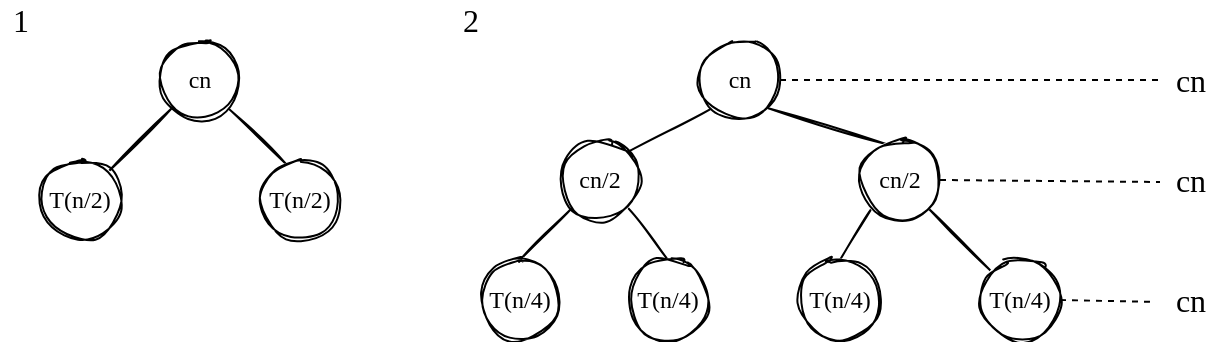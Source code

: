 <mxfile version="14.2.7" pages="6"><diagram id="-MyX1pLHUylgSV2XDf-z" name="recursion1"><mxGraphModel dx="802" dy="548" grid="1" gridSize="10" guides="1" tooltips="1" connect="1" arrows="1" fold="1" page="1" pageScale="1" pageWidth="827" pageHeight="1169" math="0" shadow="0"><root><mxCell id="0"/><mxCell id="1" parent="0"/><mxCell id="A6DMzbC5O_3ft4EZj1Ou-1" style="edgeStyle=none;orthogonalLoop=1;jettySize=auto;html=1;exitX=0;exitY=1;exitDx=0;exitDy=0;entryX=1;entryY=0;entryDx=0;entryDy=0;endArrow=none;endFill=0;sketch=1;fontFamily=Comic Sans MS;" edge="1" parent="1" source="xs0x_FgvWOjw3v4AOZ37-2" target="xs0x_FgvWOjw3v4AOZ37-3"><mxGeometry relative="1" as="geometry"/></mxCell><mxCell id="A6DMzbC5O_3ft4EZj1Ou-3" style="edgeStyle=none;orthogonalLoop=1;jettySize=auto;html=1;exitX=1;exitY=1;exitDx=0;exitDy=0;entryX=0.325;entryY=0.05;entryDx=0;entryDy=0;sketch=1;endArrow=none;endFill=0;fontFamily=Comic Sans MS;entryPerimeter=0;" edge="1" parent="1" source="xs0x_FgvWOjw3v4AOZ37-2" target="A6DMzbC5O_3ft4EZj1Ou-2"><mxGeometry relative="1" as="geometry"/></mxCell><mxCell id="xs0x_FgvWOjw3v4AOZ37-2" value="&lt;font&gt;cn&lt;/font&gt;" style="ellipse;whiteSpace=wrap;html=1;aspect=fixed;sketch=1;fontFamily=Comic Sans MS;" parent="1" vertex="1"><mxGeometry x="100" y="40" width="40" height="40" as="geometry"/></mxCell><mxCell id="xs0x_FgvWOjw3v4AOZ37-3" value="&lt;font&gt;T(n/2)&lt;/font&gt;" style="ellipse;whiteSpace=wrap;html=1;aspect=fixed;sketch=1;fontFamily=Comic Sans MS;" parent="1" vertex="1"><mxGeometry x="40" y="100" width="40" height="40" as="geometry"/></mxCell><mxCell id="A6DMzbC5O_3ft4EZj1Ou-2" value="T(n/2)" style="ellipse;whiteSpace=wrap;html=1;aspect=fixed;sketch=1;fontFamily=Comic Sans MS;" vertex="1" parent="1"><mxGeometry x="150" y="100" width="40" height="40" as="geometry"/></mxCell><mxCell id="A6DMzbC5O_3ft4EZj1Ou-9" value="1" style="text;html=1;align=center;verticalAlign=middle;resizable=0;points=[];autosize=1;fontSize=16;fontFamily=Comic Sans MS;" vertex="1" parent="1"><mxGeometry x="20" y="20" width="20" height="20" as="geometry"/></mxCell><mxCell id="A6DMzbC5O_3ft4EZj1Ou-10" value="2" style="text;html=1;align=center;verticalAlign=middle;resizable=0;points=[];autosize=1;fontSize=16;fontFamily=Comic Sans MS;" vertex="1" parent="1"><mxGeometry x="240" y="20" width="30" height="20" as="geometry"/></mxCell><mxCell id="A6DMzbC5O_3ft4EZj1Ou-11" style="edgeStyle=none;orthogonalLoop=1;jettySize=auto;html=1;exitX=0;exitY=1;exitDx=0;exitDy=0;entryX=1;entryY=0;entryDx=0;entryDy=0;endArrow=none;endFill=0;sketch=1;fontFamily=Comic Sans MS;" edge="1" parent="1" source="A6DMzbC5O_3ft4EZj1Ou-13" target="A6DMzbC5O_3ft4EZj1Ou-14"><mxGeometry relative="1" as="geometry"/></mxCell><mxCell id="A6DMzbC5O_3ft4EZj1Ou-12" style="edgeStyle=none;orthogonalLoop=1;jettySize=auto;html=1;exitX=1;exitY=1;exitDx=0;exitDy=0;entryX=0.325;entryY=0.05;entryDx=0;entryDy=0;sketch=1;endArrow=none;endFill=0;fontFamily=Comic Sans MS;entryPerimeter=0;" edge="1" parent="1" source="A6DMzbC5O_3ft4EZj1Ou-13" target="A6DMzbC5O_3ft4EZj1Ou-15"><mxGeometry relative="1" as="geometry"/></mxCell><mxCell id="A6DMzbC5O_3ft4EZj1Ou-27" style="edgeStyle=none;rounded=0;sketch=0;orthogonalLoop=1;jettySize=auto;html=1;exitX=1;exitY=0.5;exitDx=0;exitDy=0;endArrow=none;endFill=0;fontFamily=Comic Sans MS;fontSize=16;dashed=1;" edge="1" parent="1" source="A6DMzbC5O_3ft4EZj1Ou-13" target="A6DMzbC5O_3ft4EZj1Ou-24"><mxGeometry relative="1" as="geometry"/></mxCell><mxCell id="A6DMzbC5O_3ft4EZj1Ou-13" value="&lt;font&gt;cn&lt;/font&gt;" style="ellipse;whiteSpace=wrap;html=1;aspect=fixed;sketch=1;fontFamily=Comic Sans MS;" vertex="1" parent="1"><mxGeometry x="370" y="40" width="40" height="40" as="geometry"/></mxCell><mxCell id="A6DMzbC5O_3ft4EZj1Ou-20" style="edgeStyle=none;rounded=0;sketch=1;orthogonalLoop=1;jettySize=auto;html=1;exitX=0;exitY=1;exitDx=0;exitDy=0;entryX=0.5;entryY=0;entryDx=0;entryDy=0;endArrow=none;endFill=0;fontFamily=Comic Sans MS;fontSize=16;" edge="1" parent="1" source="A6DMzbC5O_3ft4EZj1Ou-14" target="A6DMzbC5O_3ft4EZj1Ou-16"><mxGeometry relative="1" as="geometry"/></mxCell><mxCell id="A6DMzbC5O_3ft4EZj1Ou-21" style="edgeStyle=none;rounded=0;sketch=1;orthogonalLoop=1;jettySize=auto;html=1;exitX=1;exitY=1;exitDx=0;exitDy=0;entryX=0.5;entryY=0;entryDx=0;entryDy=0;endArrow=none;endFill=0;fontFamily=Comic Sans MS;fontSize=16;" edge="1" parent="1" source="A6DMzbC5O_3ft4EZj1Ou-14" target="A6DMzbC5O_3ft4EZj1Ou-19"><mxGeometry relative="1" as="geometry"/></mxCell><mxCell id="A6DMzbC5O_3ft4EZj1Ou-14" value="cn/2" style="ellipse;whiteSpace=wrap;html=1;aspect=fixed;sketch=1;fontFamily=Comic Sans MS;" vertex="1" parent="1"><mxGeometry x="300" y="90" width="40" height="40" as="geometry"/></mxCell><mxCell id="A6DMzbC5O_3ft4EZj1Ou-22" style="edgeStyle=none;rounded=0;sketch=1;orthogonalLoop=1;jettySize=auto;html=1;exitX=0;exitY=1;exitDx=0;exitDy=0;entryX=0.5;entryY=0;entryDx=0;entryDy=0;endArrow=none;endFill=0;fontFamily=Comic Sans MS;fontSize=16;" edge="1" parent="1" source="A6DMzbC5O_3ft4EZj1Ou-15" target="A6DMzbC5O_3ft4EZj1Ou-17"><mxGeometry relative="1" as="geometry"/></mxCell><mxCell id="A6DMzbC5O_3ft4EZj1Ou-23" style="edgeStyle=none;rounded=0;sketch=1;orthogonalLoop=1;jettySize=auto;html=1;exitX=1;exitY=1;exitDx=0;exitDy=0;endArrow=none;endFill=0;fontFamily=Comic Sans MS;fontSize=16;" edge="1" parent="1" source="A6DMzbC5O_3ft4EZj1Ou-15" target="A6DMzbC5O_3ft4EZj1Ou-18"><mxGeometry relative="1" as="geometry"/></mxCell><mxCell id="A6DMzbC5O_3ft4EZj1Ou-15" value="cn/2" style="ellipse;whiteSpace=wrap;html=1;aspect=fixed;sketch=1;fontFamily=Comic Sans MS;" vertex="1" parent="1"><mxGeometry x="450" y="90" width="40" height="40" as="geometry"/></mxCell><mxCell id="A6DMzbC5O_3ft4EZj1Ou-16" value="T(n/4)" style="ellipse;whiteSpace=wrap;html=1;aspect=fixed;sketch=1;fontFamily=Comic Sans MS;" vertex="1" parent="1"><mxGeometry x="260" y="150" width="40" height="40" as="geometry"/></mxCell><mxCell id="A6DMzbC5O_3ft4EZj1Ou-17" value="T(n/4)" style="ellipse;whiteSpace=wrap;html=1;aspect=fixed;sketch=1;fontFamily=Comic Sans MS;" vertex="1" parent="1"><mxGeometry x="420" y="150" width="40" height="40" as="geometry"/></mxCell><mxCell id="A6DMzbC5O_3ft4EZj1Ou-18" value="T(n/4)" style="ellipse;whiteSpace=wrap;html=1;aspect=fixed;sketch=1;fontFamily=Comic Sans MS;" vertex="1" parent="1"><mxGeometry x="510" y="150" width="40" height="40" as="geometry"/></mxCell><mxCell id="A6DMzbC5O_3ft4EZj1Ou-19" value="T(n/4)" style="ellipse;whiteSpace=wrap;html=1;aspect=fixed;sketch=1;fontFamily=Comic Sans MS;" vertex="1" parent="1"><mxGeometry x="334" y="150" width="40" height="40" as="geometry"/></mxCell><mxCell id="A6DMzbC5O_3ft4EZj1Ou-24" value="cn" style="text;html=1;align=center;verticalAlign=middle;resizable=0;points=[];autosize=1;fontSize=16;fontFamily=Comic Sans MS;" vertex="1" parent="1"><mxGeometry x="600" y="50" width="30" height="20" as="geometry"/></mxCell><mxCell id="A6DMzbC5O_3ft4EZj1Ou-25" value="cn" style="text;html=1;align=center;verticalAlign=middle;resizable=0;points=[];autosize=1;fontSize=16;fontFamily=Comic Sans MS;" vertex="1" parent="1"><mxGeometry x="600" y="100" width="30" height="20" as="geometry"/></mxCell><mxCell id="A6DMzbC5O_3ft4EZj1Ou-26" value="cn" style="text;html=1;align=center;verticalAlign=middle;resizable=0;points=[];autosize=1;fontSize=16;fontFamily=Comic Sans MS;" vertex="1" parent="1"><mxGeometry x="600" y="160" width="30" height="20" as="geometry"/></mxCell><mxCell id="A6DMzbC5O_3ft4EZj1Ou-28" style="rounded=0;sketch=0;orthogonalLoop=1;jettySize=auto;html=1;exitX=1;exitY=0.5;exitDx=0;exitDy=0;endArrow=none;endFill=0;fontFamily=Comic Sans MS;fontSize=16;entryX=0;entryY=0.55;entryDx=0;entryDy=0;entryPerimeter=0;dashed=1;" edge="1" parent="1" source="A6DMzbC5O_3ft4EZj1Ou-15" target="A6DMzbC5O_3ft4EZj1Ou-25"><mxGeometry relative="1" as="geometry"><mxPoint x="420" y="70" as="sourcePoint"/><mxPoint x="610" y="70" as="targetPoint"/></mxGeometry></mxCell><mxCell id="A6DMzbC5O_3ft4EZj1Ou-29" style="rounded=0;sketch=0;orthogonalLoop=1;jettySize=auto;html=1;exitX=1;exitY=0.5;exitDx=0;exitDy=0;endArrow=none;endFill=0;fontFamily=Comic Sans MS;fontSize=16;dashed=1;" edge="1" parent="1" source="A6DMzbC5O_3ft4EZj1Ou-18"><mxGeometry relative="1" as="geometry"><mxPoint x="500" y="120" as="sourcePoint"/><mxPoint x="598" y="171" as="targetPoint"/></mxGeometry></mxCell></root></mxGraphModel></diagram><diagram name="recursion2" id="s8GLMPCQ1llK8KdUGn_R"><mxGraphModel dx="802" dy="548" grid="1" gridSize="10" guides="1" tooltips="1" connect="1" arrows="1" fold="1" page="1" pageScale="1" pageWidth="827" pageHeight="1169" math="0" shadow="0"><root><mxCell id="nTbI3QT5tMsILYr5hQ4v-0"/><mxCell id="nTbI3QT5tMsILYr5hQ4v-1" parent="nTbI3QT5tMsILYr5hQ4v-0"/><mxCell id="nTbI3QT5tMsILYr5hQ4v-2" style="edgeStyle=none;orthogonalLoop=1;jettySize=auto;html=1;exitX=0;exitY=1;exitDx=0;exitDy=0;entryX=1;entryY=0;entryDx=0;entryDy=0;endArrow=none;endFill=0;sketch=1;fontFamily=Comic Sans MS;fontSize=10;" edge="1" parent="nTbI3QT5tMsILYr5hQ4v-1" source="nTbI3QT5tMsILYr5hQ4v-4" target="nTbI3QT5tMsILYr5hQ4v-5"><mxGeometry relative="1" as="geometry"/></mxCell><mxCell id="nTbI3QT5tMsILYr5hQ4v-3" style="edgeStyle=none;orthogonalLoop=1;jettySize=auto;html=1;exitX=1;exitY=1;exitDx=0;exitDy=0;entryX=0.325;entryY=0.05;entryDx=0;entryDy=0;sketch=1;endArrow=none;endFill=0;fontFamily=Comic Sans MS;entryPerimeter=0;fontSize=10;" edge="1" parent="nTbI3QT5tMsILYr5hQ4v-1" source="nTbI3QT5tMsILYr5hQ4v-4" target="nTbI3QT5tMsILYr5hQ4v-6"><mxGeometry relative="1" as="geometry"/></mxCell><mxCell id="nTbI3QT5tMsILYr5hQ4v-4" value="c" style="ellipse;whiteSpace=wrap;html=1;aspect=fixed;sketch=1;fontFamily=Comic Sans MS;fontSize=10;" vertex="1" parent="nTbI3QT5tMsILYr5hQ4v-1"><mxGeometry x="90" y="40" width="40" height="40" as="geometry"/></mxCell><mxCell id="nTbI3QT5tMsILYr5hQ4v-5" value="&lt;font style=&quot;font-size: 10px;&quot;&gt;T(n - 1)&lt;/font&gt;" style="ellipse;whiteSpace=wrap;html=1;aspect=fixed;sketch=1;fontFamily=Comic Sans MS;fontSize=10;" vertex="1" parent="nTbI3QT5tMsILYr5hQ4v-1"><mxGeometry x="30" y="110" width="40" height="40" as="geometry"/></mxCell><mxCell id="nTbI3QT5tMsILYr5hQ4v-6" value="&lt;font style=&quot;font-size: 10px;&quot;&gt;T(n - 1)&lt;/font&gt;" style="ellipse;whiteSpace=wrap;html=1;aspect=fixed;sketch=1;fontFamily=Comic Sans MS;fontSize=10;" vertex="1" parent="nTbI3QT5tMsILYr5hQ4v-1"><mxGeometry x="150" y="110" width="40" height="40" as="geometry"/></mxCell><mxCell id="nTbI3QT5tMsILYr5hQ4v-7" value="1" style="text;html=1;align=center;verticalAlign=middle;resizable=0;points=[];autosize=1;fontSize=16;fontFamily=Comic Sans MS;" vertex="1" parent="nTbI3QT5tMsILYr5hQ4v-1"><mxGeometry x="20" y="20" width="20" height="20" as="geometry"/></mxCell><mxCell id="nTbI3QT5tMsILYr5hQ4v-8" value="2" style="text;html=1;align=center;verticalAlign=middle;resizable=0;points=[];autosize=1;fontSize=16;fontFamily=Comic Sans MS;" vertex="1" parent="nTbI3QT5tMsILYr5hQ4v-1"><mxGeometry x="230" y="20" width="30" height="20" as="geometry"/></mxCell><mxCell id="nTbI3QT5tMsILYr5hQ4v-9" style="edgeStyle=none;orthogonalLoop=1;jettySize=auto;html=1;exitX=0;exitY=1;exitDx=0;exitDy=0;entryX=1;entryY=0;entryDx=0;entryDy=0;endArrow=none;endFill=0;sketch=1;fontFamily=Comic Sans MS;fontSize=10;" edge="1" parent="nTbI3QT5tMsILYr5hQ4v-1" source="nTbI3QT5tMsILYr5hQ4v-12" target="nTbI3QT5tMsILYr5hQ4v-15"><mxGeometry relative="1" as="geometry"/></mxCell><mxCell id="nTbI3QT5tMsILYr5hQ4v-10" style="edgeStyle=none;orthogonalLoop=1;jettySize=auto;html=1;exitX=1;exitY=1;exitDx=0;exitDy=0;entryX=0.325;entryY=0.05;entryDx=0;entryDy=0;sketch=1;endArrow=none;endFill=0;fontFamily=Comic Sans MS;entryPerimeter=0;fontSize=10;" edge="1" parent="nTbI3QT5tMsILYr5hQ4v-1" source="nTbI3QT5tMsILYr5hQ4v-12" target="nTbI3QT5tMsILYr5hQ4v-18"><mxGeometry relative="1" as="geometry"/></mxCell><mxCell id="nTbI3QT5tMsILYr5hQ4v-11" style="edgeStyle=none;rounded=0;sketch=0;orthogonalLoop=1;jettySize=auto;html=1;exitX=1;exitY=0.5;exitDx=0;exitDy=0;endArrow=none;endFill=0;fontFamily=Comic Sans MS;fontSize=10;dashed=1;" edge="1" parent="nTbI3QT5tMsILYr5hQ4v-1" source="nTbI3QT5tMsILYr5hQ4v-12" target="nTbI3QT5tMsILYr5hQ4v-23"><mxGeometry relative="1" as="geometry"/></mxCell><mxCell id="nTbI3QT5tMsILYr5hQ4v-12" value="c" style="ellipse;whiteSpace=wrap;html=1;aspect=fixed;sketch=1;fontFamily=Comic Sans MS;fontSize=10;" vertex="1" parent="nTbI3QT5tMsILYr5hQ4v-1"><mxGeometry x="360" y="40" width="40" height="40" as="geometry"/></mxCell><mxCell id="nTbI3QT5tMsILYr5hQ4v-13" style="edgeStyle=none;rounded=0;sketch=1;orthogonalLoop=1;jettySize=auto;html=1;exitX=0;exitY=1;exitDx=0;exitDy=0;entryX=0.5;entryY=0;entryDx=0;entryDy=0;endArrow=none;endFill=0;fontFamily=Comic Sans MS;fontSize=10;" edge="1" parent="nTbI3QT5tMsILYr5hQ4v-1" source="nTbI3QT5tMsILYr5hQ4v-15" target="nTbI3QT5tMsILYr5hQ4v-19"><mxGeometry relative="1" as="geometry"/></mxCell><mxCell id="nTbI3QT5tMsILYr5hQ4v-14" style="edgeStyle=none;rounded=0;sketch=1;orthogonalLoop=1;jettySize=auto;html=1;exitX=1;exitY=1;exitDx=0;exitDy=0;entryX=0.5;entryY=0;entryDx=0;entryDy=0;endArrow=none;endFill=0;fontFamily=Comic Sans MS;fontSize=10;" edge="1" parent="nTbI3QT5tMsILYr5hQ4v-1" source="nTbI3QT5tMsILYr5hQ4v-15" target="nTbI3QT5tMsILYr5hQ4v-22"><mxGeometry relative="1" as="geometry"/></mxCell><mxCell id="nTbI3QT5tMsILYr5hQ4v-15" value="c" style="ellipse;whiteSpace=wrap;html=1;aspect=fixed;sketch=1;fontFamily=Comic Sans MS;fontSize=10;" vertex="1" parent="nTbI3QT5tMsILYr5hQ4v-1"><mxGeometry x="290" y="90" width="40" height="40" as="geometry"/></mxCell><mxCell id="nTbI3QT5tMsILYr5hQ4v-16" style="edgeStyle=none;rounded=0;sketch=1;orthogonalLoop=1;jettySize=auto;html=1;exitX=0;exitY=1;exitDx=0;exitDy=0;entryX=0.5;entryY=0;entryDx=0;entryDy=0;endArrow=none;endFill=0;fontFamily=Comic Sans MS;fontSize=10;" edge="1" parent="nTbI3QT5tMsILYr5hQ4v-1" source="nTbI3QT5tMsILYr5hQ4v-18" target="nTbI3QT5tMsILYr5hQ4v-20"><mxGeometry relative="1" as="geometry"/></mxCell><mxCell id="nTbI3QT5tMsILYr5hQ4v-17" style="edgeStyle=none;rounded=0;sketch=1;orthogonalLoop=1;jettySize=auto;html=1;exitX=1;exitY=1;exitDx=0;exitDy=0;endArrow=none;endFill=0;fontFamily=Comic Sans MS;fontSize=10;" edge="1" parent="nTbI3QT5tMsILYr5hQ4v-1" source="nTbI3QT5tMsILYr5hQ4v-18" target="nTbI3QT5tMsILYr5hQ4v-21"><mxGeometry relative="1" as="geometry"/></mxCell><mxCell id="nTbI3QT5tMsILYr5hQ4v-18" value="c" style="ellipse;whiteSpace=wrap;html=1;aspect=fixed;sketch=1;fontFamily=Comic Sans MS;fontSize=10;" vertex="1" parent="nTbI3QT5tMsILYr5hQ4v-1"><mxGeometry x="440" y="90" width="40" height="40" as="geometry"/></mxCell><mxCell id="nTbI3QT5tMsILYr5hQ4v-19" value="&lt;font style=&quot;font-size: 10px;&quot;&gt;T(n - 2)&lt;/font&gt;" style="ellipse;whiteSpace=wrap;html=1;aspect=fixed;sketch=1;fontFamily=Comic Sans MS;fontSize=10;" vertex="1" parent="nTbI3QT5tMsILYr5hQ4v-1"><mxGeometry x="240" y="150" width="40" height="40" as="geometry"/></mxCell><mxCell id="nTbI3QT5tMsILYr5hQ4v-20" value="&lt;font style=&quot;font-size: 10px;&quot;&gt;T(n - 2)&lt;/font&gt;" style="ellipse;whiteSpace=wrap;html=1;aspect=fixed;sketch=1;fontFamily=Comic Sans MS;fontSize=10;" vertex="1" parent="nTbI3QT5tMsILYr5hQ4v-1"><mxGeometry x="400" y="150" width="40" height="40" as="geometry"/></mxCell><mxCell id="nTbI3QT5tMsILYr5hQ4v-21" value="&lt;font style=&quot;font-size: 10px;&quot;&gt;T(n - 2)&lt;/font&gt;" style="ellipse;whiteSpace=wrap;html=1;aspect=fixed;sketch=1;fontFamily=Comic Sans MS;fontSize=10;" vertex="1" parent="nTbI3QT5tMsILYr5hQ4v-1"><mxGeometry x="500" y="150" width="40" height="40" as="geometry"/></mxCell><mxCell id="nTbI3QT5tMsILYr5hQ4v-22" value="&lt;font style=&quot;font-size: 10px;&quot;&gt;T(n - 2)&lt;/font&gt;" style="ellipse;whiteSpace=wrap;html=1;aspect=fixed;sketch=1;fontFamily=Comic Sans MS;fontSize=10;" vertex="1" parent="nTbI3QT5tMsILYr5hQ4v-1"><mxGeometry x="324" y="150" width="40" height="40" as="geometry"/></mxCell><mxCell id="nTbI3QT5tMsILYr5hQ4v-23" value="c" style="text;html=1;align=center;verticalAlign=middle;resizable=0;points=[];autosize=1;fontSize=12;fontFamily=Comic Sans MS;" vertex="1" parent="nTbI3QT5tMsILYr5hQ4v-1"><mxGeometry x="595" y="50" width="20" height="20" as="geometry"/></mxCell><mxCell id="nTbI3QT5tMsILYr5hQ4v-24" value="2c" style="text;html=1;align=center;verticalAlign=middle;resizable=0;points=[];autosize=1;fontSize=12;fontFamily=Comic Sans MS;" vertex="1" parent="nTbI3QT5tMsILYr5hQ4v-1"><mxGeometry x="590" y="100" width="30" height="20" as="geometry"/></mxCell><mxCell id="nTbI3QT5tMsILYr5hQ4v-25" value="4c" style="text;html=1;align=center;verticalAlign=middle;resizable=0;points=[];autosize=1;fontSize=12;fontFamily=Comic Sans MS;" vertex="1" parent="nTbI3QT5tMsILYr5hQ4v-1"><mxGeometry x="590" y="160" width="30" height="20" as="geometry"/></mxCell><mxCell id="nTbI3QT5tMsILYr5hQ4v-26" style="rounded=0;sketch=0;orthogonalLoop=1;jettySize=auto;html=1;exitX=1;exitY=0.5;exitDx=0;exitDy=0;endArrow=none;endFill=0;fontFamily=Comic Sans MS;fontSize=10;entryX=0;entryY=0.55;entryDx=0;entryDy=0;entryPerimeter=0;dashed=1;" edge="1" parent="nTbI3QT5tMsILYr5hQ4v-1" source="nTbI3QT5tMsILYr5hQ4v-18" target="nTbI3QT5tMsILYr5hQ4v-24"><mxGeometry relative="1" as="geometry"><mxPoint x="410" y="70" as="sourcePoint"/><mxPoint x="600" y="70" as="targetPoint"/></mxGeometry></mxCell><mxCell id="nTbI3QT5tMsILYr5hQ4v-27" style="rounded=0;sketch=0;orthogonalLoop=1;jettySize=auto;html=1;exitX=1;exitY=0.5;exitDx=0;exitDy=0;endArrow=none;endFill=0;fontFamily=Comic Sans MS;fontSize=10;dashed=1;entryX=0;entryY=0.6;entryDx=0;entryDy=0;entryPerimeter=0;" edge="1" parent="nTbI3QT5tMsILYr5hQ4v-1" source="nTbI3QT5tMsILYr5hQ4v-21" target="nTbI3QT5tMsILYr5hQ4v-25"><mxGeometry relative="1" as="geometry"><mxPoint x="490" y="120" as="sourcePoint"/><mxPoint x="588" y="171" as="targetPoint"/></mxGeometry></mxCell></root></mxGraphModel></diagram><diagram id="GTFRkvBRKC65NzqzYFC2" name="recursion3"><mxGraphModel dx="802" dy="548" grid="1" gridSize="10" guides="1" tooltips="1" connect="1" arrows="1" fold="1" page="1" pageScale="1" pageWidth="827" pageHeight="1169" math="0" shadow="0"><root><mxCell id="5Qpsn_Jygo40sm_BMHjy-0"/><mxCell id="5Qpsn_Jygo40sm_BMHjy-1" parent="5Qpsn_Jygo40sm_BMHjy-0"/><mxCell id="4vSOP7LUb7iq4whqoX4L-0" style="edgeStyle=none;orthogonalLoop=1;jettySize=auto;html=1;exitX=0.5;exitY=1;exitDx=0;exitDy=0;entryX=0.5;entryY=0;entryDx=0;entryDy=0;endArrow=none;endFill=0;sketch=1;fontFamily=Comic Sans MS;rounded=1;fontSize=10;" edge="1" parent="5Qpsn_Jygo40sm_BMHjy-1" source="4vSOP7LUb7iq4whqoX4L-2" target="4vSOP7LUb7iq4whqoX4L-3"><mxGeometry relative="1" as="geometry"/></mxCell><mxCell id="4vSOP7LUb7iq4whqoX4L-2" value="c" style="ellipse;whiteSpace=wrap;html=1;aspect=fixed;sketch=1;fontFamily=Comic Sans MS;" vertex="1" parent="5Qpsn_Jygo40sm_BMHjy-1"><mxGeometry x="90" y="40" width="40" height="40" as="geometry"/></mxCell><mxCell id="4vSOP7LUb7iq4whqoX4L-3" value="&lt;font&gt;T(n/2)&lt;/font&gt;" style="ellipse;whiteSpace=wrap;html=1;aspect=fixed;sketch=1;fontFamily=Comic Sans MS;" vertex="1" parent="5Qpsn_Jygo40sm_BMHjy-1"><mxGeometry x="90" y="130" width="40" height="40" as="geometry"/></mxCell><mxCell id="4vSOP7LUb7iq4whqoX4L-5" value="1" style="text;html=1;align=center;verticalAlign=middle;resizable=0;points=[];autosize=1;fontSize=16;fontFamily=Comic Sans MS;" vertex="1" parent="5Qpsn_Jygo40sm_BMHjy-1"><mxGeometry x="40" y="20" width="20" height="20" as="geometry"/></mxCell><mxCell id="n27lKDLA44kJIvzl5DIx-0" style="edgeStyle=none;orthogonalLoop=1;jettySize=auto;html=1;exitX=0.5;exitY=1;exitDx=0;exitDy=0;entryX=0.5;entryY=0;entryDx=0;entryDy=0;endArrow=none;endFill=0;sketch=1;fontFamily=Comic Sans MS;rounded=1;fontSize=10;" edge="1" parent="5Qpsn_Jygo40sm_BMHjy-1" source="n27lKDLA44kJIvzl5DIx-1" target="n27lKDLA44kJIvzl5DIx-2"><mxGeometry relative="1" as="geometry"/></mxCell><mxCell id="flDlxs1fKyLAdb-APT_C-4" style="edgeStyle=none;rounded=0;sketch=0;orthogonalLoop=1;jettySize=auto;html=1;exitX=1;exitY=0.5;exitDx=0;exitDy=0;entryX=0;entryY=0.55;entryDx=0;entryDy=0;entryPerimeter=0;dashed=1;endArrow=none;endFill=0;strokeColor=#000000;fontFamily=Comic Sans MS;fontSize=16;" edge="1" parent="5Qpsn_Jygo40sm_BMHjy-1" source="n27lKDLA44kJIvzl5DIx-1" target="flDlxs1fKyLAdb-APT_C-0"><mxGeometry relative="1" as="geometry"/></mxCell><mxCell id="n27lKDLA44kJIvzl5DIx-1" value="c" style="ellipse;whiteSpace=wrap;html=1;aspect=fixed;sketch=1;fontFamily=Comic Sans MS;" vertex="1" parent="5Qpsn_Jygo40sm_BMHjy-1"><mxGeometry x="230" y="40" width="40" height="40" as="geometry"/></mxCell><mxCell id="flDlxs1fKyLAdb-APT_C-3" style="edgeStyle=none;rounded=0;sketch=0;orthogonalLoop=1;jettySize=auto;html=1;exitX=1;exitY=0.5;exitDx=0;exitDy=0;dashed=1;endArrow=none;endFill=0;strokeColor=#000000;fontFamily=Comic Sans MS;fontSize=16;" edge="1" parent="5Qpsn_Jygo40sm_BMHjy-1" source="n27lKDLA44kJIvzl5DIx-2" target="flDlxs1fKyLAdb-APT_C-1"><mxGeometry relative="1" as="geometry"/></mxCell><mxCell id="n27lKDLA44kJIvzl5DIx-2" value="c" style="ellipse;whiteSpace=wrap;html=1;aspect=fixed;sketch=1;fontFamily=Comic Sans MS;" vertex="1" parent="5Qpsn_Jygo40sm_BMHjy-1"><mxGeometry x="230" y="130" width="40" height="40" as="geometry"/></mxCell><mxCell id="n27lKDLA44kJIvzl5DIx-3" value="2" style="text;html=1;align=center;verticalAlign=middle;resizable=0;points=[];autosize=1;fontSize=16;fontFamily=Comic Sans MS;" vertex="1" parent="5Qpsn_Jygo40sm_BMHjy-1"><mxGeometry x="190" y="20" width="30" height="20" as="geometry"/></mxCell><mxCell id="flDlxs1fKyLAdb-APT_C-5" style="edgeStyle=none;rounded=0;sketch=0;orthogonalLoop=1;jettySize=auto;html=1;exitX=1;exitY=0.5;exitDx=0;exitDy=0;entryX=0;entryY=0.5;entryDx=0;entryDy=0;entryPerimeter=0;dashed=1;endArrow=none;endFill=0;strokeColor=#000000;fontFamily=Comic Sans MS;fontSize=16;" edge="1" parent="5Qpsn_Jygo40sm_BMHjy-1" source="n27lKDLA44kJIvzl5DIx-7" target="flDlxs1fKyLAdb-APT_C-2"><mxGeometry relative="1" as="geometry"/></mxCell><mxCell id="n27lKDLA44kJIvzl5DIx-7" value="&lt;font&gt;T(n/4)&lt;/font&gt;" style="ellipse;whiteSpace=wrap;html=1;aspect=fixed;sketch=1;fontFamily=Comic Sans MS;" vertex="1" parent="5Qpsn_Jygo40sm_BMHjy-1"><mxGeometry x="230" y="220" width="40" height="40" as="geometry"/></mxCell><mxCell id="n27lKDLA44kJIvzl5DIx-9" style="edgeStyle=none;orthogonalLoop=1;jettySize=auto;html=1;exitX=0.5;exitY=1;exitDx=0;exitDy=0;entryX=0.5;entryY=0;entryDx=0;entryDy=0;endArrow=none;endFill=0;sketch=1;fontFamily=Comic Sans MS;rounded=1;fontSize=10;" edge="1" parent="5Qpsn_Jygo40sm_BMHjy-1"><mxGeometry relative="1" as="geometry"><mxPoint x="249.5" y="170" as="sourcePoint"/><mxPoint x="249.5" y="220" as="targetPoint"/></mxGeometry></mxCell><mxCell id="flDlxs1fKyLAdb-APT_C-0" value="c" style="text;html=1;align=center;verticalAlign=middle;resizable=0;points=[];autosize=1;fontSize=16;fontFamily=Comic Sans MS;" vertex="1" parent="5Qpsn_Jygo40sm_BMHjy-1"><mxGeometry x="360" y="50" width="20" height="20" as="geometry"/></mxCell><mxCell id="flDlxs1fKyLAdb-APT_C-1" value="c" style="text;html=1;align=center;verticalAlign=middle;resizable=0;points=[];autosize=1;fontSize=16;fontFamily=Comic Sans MS;" vertex="1" parent="5Qpsn_Jygo40sm_BMHjy-1"><mxGeometry x="360" y="140" width="20" height="20" as="geometry"/></mxCell><mxCell id="flDlxs1fKyLAdb-APT_C-2" value="c" style="text;html=1;align=center;verticalAlign=middle;resizable=0;points=[];autosize=1;fontSize=16;fontFamily=Comic Sans MS;" vertex="1" parent="5Qpsn_Jygo40sm_BMHjy-1"><mxGeometry x="360" y="230" width="20" height="20" as="geometry"/></mxCell></root></mxGraphModel></diagram><diagram id="n8lveh8oF1UeAcwsKy80" name="recursion4"><mxGraphModel dx="802" dy="548" grid="1" gridSize="10" guides="1" tooltips="1" connect="1" arrows="1" fold="1" page="1" pageScale="1" pageWidth="827" pageHeight="1169" math="0" shadow="0"><root><mxCell id="rIejAVUT5-6ntkey0lmu-0"/><mxCell id="rIejAVUT5-6ntkey0lmu-1" parent="rIejAVUT5-6ntkey0lmu-0"/><mxCell id="TvpGqCsh_GIaw8wiJeRf-0" style="edgeStyle=none;orthogonalLoop=1;jettySize=auto;html=1;exitX=0;exitY=1;exitDx=0;exitDy=0;entryX=1;entryY=0;entryDx=0;entryDy=0;endArrow=none;endFill=0;sketch=1;fontFamily=Comic Sans MS;" edge="1" parent="rIejAVUT5-6ntkey0lmu-1" source="TvpGqCsh_GIaw8wiJeRf-2" target="TvpGqCsh_GIaw8wiJeRf-3"><mxGeometry relative="1" as="geometry"/></mxCell><mxCell id="TvpGqCsh_GIaw8wiJeRf-1" style="edgeStyle=none;orthogonalLoop=1;jettySize=auto;html=1;exitX=1;exitY=1;exitDx=0;exitDy=0;entryX=0.325;entryY=0.05;entryDx=0;entryDy=0;sketch=1;endArrow=none;endFill=0;fontFamily=Comic Sans MS;entryPerimeter=0;" edge="1" parent="rIejAVUT5-6ntkey0lmu-1" source="TvpGqCsh_GIaw8wiJeRf-2" target="TvpGqCsh_GIaw8wiJeRf-4"><mxGeometry relative="1" as="geometry"/></mxCell><mxCell id="TvpGqCsh_GIaw8wiJeRf-2" value="&lt;font&gt;c&lt;/font&gt;" style="ellipse;whiteSpace=wrap;html=1;aspect=fixed;sketch=1;fontFamily=Comic Sans MS;" vertex="1" parent="rIejAVUT5-6ntkey0lmu-1"><mxGeometry x="100" y="40" width="40" height="40" as="geometry"/></mxCell><mxCell id="TvpGqCsh_GIaw8wiJeRf-3" value="&lt;font&gt;T(n/2)&lt;/font&gt;" style="ellipse;whiteSpace=wrap;html=1;aspect=fixed;sketch=1;fontFamily=Comic Sans MS;" vertex="1" parent="rIejAVUT5-6ntkey0lmu-1"><mxGeometry x="40" y="100" width="40" height="40" as="geometry"/></mxCell><mxCell id="TvpGqCsh_GIaw8wiJeRf-4" value="T(n/2)" style="ellipse;whiteSpace=wrap;html=1;aspect=fixed;sketch=1;fontFamily=Comic Sans MS;" vertex="1" parent="rIejAVUT5-6ntkey0lmu-1"><mxGeometry x="150" y="100" width="40" height="40" as="geometry"/></mxCell><mxCell id="TvpGqCsh_GIaw8wiJeRf-5" value="1" style="text;html=1;align=center;verticalAlign=middle;resizable=0;points=[];autosize=1;fontSize=16;fontFamily=Comic Sans MS;" vertex="1" parent="rIejAVUT5-6ntkey0lmu-1"><mxGeometry x="20" y="20" width="20" height="20" as="geometry"/></mxCell><mxCell id="TvpGqCsh_GIaw8wiJeRf-6" value="2" style="text;html=1;align=center;verticalAlign=middle;resizable=0;points=[];autosize=1;fontSize=16;fontFamily=Comic Sans MS;" vertex="1" parent="rIejAVUT5-6ntkey0lmu-1"><mxGeometry x="240" y="20" width="30" height="20" as="geometry"/></mxCell><mxCell id="TvpGqCsh_GIaw8wiJeRf-7" style="edgeStyle=none;orthogonalLoop=1;jettySize=auto;html=1;exitX=0;exitY=1;exitDx=0;exitDy=0;entryX=1;entryY=0;entryDx=0;entryDy=0;endArrow=none;endFill=0;sketch=1;fontFamily=Comic Sans MS;" edge="1" parent="rIejAVUT5-6ntkey0lmu-1" source="TvpGqCsh_GIaw8wiJeRf-10" target="TvpGqCsh_GIaw8wiJeRf-13"><mxGeometry relative="1" as="geometry"/></mxCell><mxCell id="TvpGqCsh_GIaw8wiJeRf-8" style="edgeStyle=none;orthogonalLoop=1;jettySize=auto;html=1;exitX=1;exitY=1;exitDx=0;exitDy=0;entryX=0.325;entryY=0.05;entryDx=0;entryDy=0;sketch=1;endArrow=none;endFill=0;fontFamily=Comic Sans MS;entryPerimeter=0;" edge="1" parent="rIejAVUT5-6ntkey0lmu-1" source="TvpGqCsh_GIaw8wiJeRf-10" target="TvpGqCsh_GIaw8wiJeRf-16"><mxGeometry relative="1" as="geometry"/></mxCell><mxCell id="TvpGqCsh_GIaw8wiJeRf-9" style="edgeStyle=none;rounded=0;sketch=0;orthogonalLoop=1;jettySize=auto;html=1;exitX=1;exitY=0.5;exitDx=0;exitDy=0;endArrow=none;endFill=0;fontFamily=Comic Sans MS;fontSize=16;dashed=1;" edge="1" parent="rIejAVUT5-6ntkey0lmu-1" source="TvpGqCsh_GIaw8wiJeRf-10" target="TvpGqCsh_GIaw8wiJeRf-21"><mxGeometry relative="1" as="geometry"/></mxCell><mxCell id="TvpGqCsh_GIaw8wiJeRf-10" value="&lt;font&gt;c&lt;/font&gt;" style="ellipse;whiteSpace=wrap;html=1;aspect=fixed;sketch=1;fontFamily=Comic Sans MS;" vertex="1" parent="rIejAVUT5-6ntkey0lmu-1"><mxGeometry x="370" y="40" width="40" height="40" as="geometry"/></mxCell><mxCell id="TvpGqCsh_GIaw8wiJeRf-11" style="edgeStyle=none;rounded=0;sketch=1;orthogonalLoop=1;jettySize=auto;html=1;exitX=0;exitY=1;exitDx=0;exitDy=0;entryX=0.5;entryY=0;entryDx=0;entryDy=0;endArrow=none;endFill=0;fontFamily=Comic Sans MS;fontSize=16;" edge="1" parent="rIejAVUT5-6ntkey0lmu-1" source="TvpGqCsh_GIaw8wiJeRf-13" target="TvpGqCsh_GIaw8wiJeRf-17"><mxGeometry relative="1" as="geometry"/></mxCell><mxCell id="TvpGqCsh_GIaw8wiJeRf-12" style="edgeStyle=none;rounded=0;sketch=1;orthogonalLoop=1;jettySize=auto;html=1;exitX=1;exitY=1;exitDx=0;exitDy=0;entryX=0.5;entryY=0;entryDx=0;entryDy=0;endArrow=none;endFill=0;fontFamily=Comic Sans MS;fontSize=16;" edge="1" parent="rIejAVUT5-6ntkey0lmu-1" source="TvpGqCsh_GIaw8wiJeRf-13" target="TvpGqCsh_GIaw8wiJeRf-20"><mxGeometry relative="1" as="geometry"/></mxCell><mxCell id="TvpGqCsh_GIaw8wiJeRf-13" value="c" style="ellipse;whiteSpace=wrap;html=1;aspect=fixed;sketch=1;fontFamily=Comic Sans MS;" vertex="1" parent="rIejAVUT5-6ntkey0lmu-1"><mxGeometry x="300" y="90" width="40" height="40" as="geometry"/></mxCell><mxCell id="TvpGqCsh_GIaw8wiJeRf-14" style="edgeStyle=none;rounded=0;sketch=1;orthogonalLoop=1;jettySize=auto;html=1;exitX=0;exitY=1;exitDx=0;exitDy=0;entryX=0.5;entryY=0;entryDx=0;entryDy=0;endArrow=none;endFill=0;fontFamily=Comic Sans MS;fontSize=16;" edge="1" parent="rIejAVUT5-6ntkey0lmu-1" source="TvpGqCsh_GIaw8wiJeRf-16" target="TvpGqCsh_GIaw8wiJeRf-18"><mxGeometry relative="1" as="geometry"/></mxCell><mxCell id="TvpGqCsh_GIaw8wiJeRf-15" style="edgeStyle=none;rounded=0;sketch=1;orthogonalLoop=1;jettySize=auto;html=1;exitX=1;exitY=1;exitDx=0;exitDy=0;endArrow=none;endFill=0;fontFamily=Comic Sans MS;fontSize=16;" edge="1" parent="rIejAVUT5-6ntkey0lmu-1" source="TvpGqCsh_GIaw8wiJeRf-16" target="TvpGqCsh_GIaw8wiJeRf-19"><mxGeometry relative="1" as="geometry"/></mxCell><mxCell id="TvpGqCsh_GIaw8wiJeRf-16" value="c" style="ellipse;whiteSpace=wrap;html=1;aspect=fixed;sketch=1;fontFamily=Comic Sans MS;" vertex="1" parent="rIejAVUT5-6ntkey0lmu-1"><mxGeometry x="450" y="90" width="40" height="40" as="geometry"/></mxCell><mxCell id="TvpGqCsh_GIaw8wiJeRf-17" value="T(n/4)" style="ellipse;whiteSpace=wrap;html=1;aspect=fixed;sketch=1;fontFamily=Comic Sans MS;" vertex="1" parent="rIejAVUT5-6ntkey0lmu-1"><mxGeometry x="260" y="150" width="40" height="40" as="geometry"/></mxCell><mxCell id="TvpGqCsh_GIaw8wiJeRf-18" value="T(n/4)" style="ellipse;whiteSpace=wrap;html=1;aspect=fixed;sketch=1;fontFamily=Comic Sans MS;" vertex="1" parent="rIejAVUT5-6ntkey0lmu-1"><mxGeometry x="420" y="150" width="40" height="40" as="geometry"/></mxCell><mxCell id="TvpGqCsh_GIaw8wiJeRf-19" value="T(n/4)" style="ellipse;whiteSpace=wrap;html=1;aspect=fixed;sketch=1;fontFamily=Comic Sans MS;" vertex="1" parent="rIejAVUT5-6ntkey0lmu-1"><mxGeometry x="510" y="150" width="40" height="40" as="geometry"/></mxCell><mxCell id="TvpGqCsh_GIaw8wiJeRf-20" value="T(n/4)" style="ellipse;whiteSpace=wrap;html=1;aspect=fixed;sketch=1;fontFamily=Comic Sans MS;" vertex="1" parent="rIejAVUT5-6ntkey0lmu-1"><mxGeometry x="334" y="150" width="40" height="40" as="geometry"/></mxCell><mxCell id="TvpGqCsh_GIaw8wiJeRf-21" value="c" style="text;html=1;align=center;verticalAlign=middle;resizable=0;points=[];autosize=1;fontSize=16;fontFamily=Comic Sans MS;" vertex="1" parent="rIejAVUT5-6ntkey0lmu-1"><mxGeometry x="605" y="50" width="20" height="20" as="geometry"/></mxCell><mxCell id="TvpGqCsh_GIaw8wiJeRf-22" value="2c" style="text;html=1;align=center;verticalAlign=middle;resizable=0;points=[];autosize=1;fontSize=16;fontFamily=Comic Sans MS;" vertex="1" parent="rIejAVUT5-6ntkey0lmu-1"><mxGeometry x="600" y="100" width="30" height="20" as="geometry"/></mxCell><mxCell id="TvpGqCsh_GIaw8wiJeRf-23" value="4c" style="text;html=1;align=center;verticalAlign=middle;resizable=0;points=[];autosize=1;fontSize=16;fontFamily=Comic Sans MS;" vertex="1" parent="rIejAVUT5-6ntkey0lmu-1"><mxGeometry x="600" y="160" width="30" height="20" as="geometry"/></mxCell><mxCell id="TvpGqCsh_GIaw8wiJeRf-24" style="rounded=0;sketch=0;orthogonalLoop=1;jettySize=auto;html=1;exitX=1;exitY=0.5;exitDx=0;exitDy=0;endArrow=none;endFill=0;fontFamily=Comic Sans MS;fontSize=16;entryX=0;entryY=0.55;entryDx=0;entryDy=0;entryPerimeter=0;dashed=1;" edge="1" parent="rIejAVUT5-6ntkey0lmu-1" source="TvpGqCsh_GIaw8wiJeRf-16" target="TvpGqCsh_GIaw8wiJeRf-22"><mxGeometry relative="1" as="geometry"><mxPoint x="420" y="70" as="sourcePoint"/><mxPoint x="610" y="70" as="targetPoint"/></mxGeometry></mxCell><mxCell id="TvpGqCsh_GIaw8wiJeRf-25" style="rounded=0;sketch=0;orthogonalLoop=1;jettySize=auto;html=1;exitX=1;exitY=0.5;exitDx=0;exitDy=0;endArrow=none;endFill=0;fontFamily=Comic Sans MS;fontSize=16;dashed=1;" edge="1" parent="rIejAVUT5-6ntkey0lmu-1" source="TvpGqCsh_GIaw8wiJeRf-19"><mxGeometry relative="1" as="geometry"><mxPoint x="500" y="120" as="sourcePoint"/><mxPoint x="598" y="171" as="targetPoint"/></mxGeometry></mxCell></root></mxGraphModel></diagram><diagram id="UMYtu7f0Pr8RyxfGYa7r" name="incomplete1"><mxGraphModel dx="802" dy="548" grid="1" gridSize="10" guides="1" tooltips="1" connect="1" arrows="1" fold="1" page="1" pageScale="1" pageWidth="827" pageHeight="1169" math="0" shadow="0"><root><mxCell id="HAj0ylO8BuCSx6ee4OFw-0"/><mxCell id="HAj0ylO8BuCSx6ee4OFw-1" parent="HAj0ylO8BuCSx6ee4OFw-0"/><mxCell id="kLkflw0GbVOt_eCUXKhS-0" style="edgeStyle=none;orthogonalLoop=1;jettySize=auto;html=1;exitX=0;exitY=1;exitDx=0;exitDy=0;entryX=1;entryY=0;entryDx=0;entryDy=0;endArrow=none;endFill=0;sketch=1;fontFamily=Comic Sans MS;" edge="1" parent="HAj0ylO8BuCSx6ee4OFw-1" source="kLkflw0GbVOt_eCUXKhS-2" target="kLkflw0GbVOt_eCUXKhS-3"><mxGeometry relative="1" as="geometry"/></mxCell><mxCell id="kLkflw0GbVOt_eCUXKhS-1" style="edgeStyle=none;orthogonalLoop=1;jettySize=auto;html=1;exitX=1;exitY=1;exitDx=0;exitDy=0;entryX=0.325;entryY=0.05;entryDx=0;entryDy=0;sketch=1;endArrow=none;endFill=0;fontFamily=Comic Sans MS;entryPerimeter=0;" edge="1" parent="HAj0ylO8BuCSx6ee4OFw-1" source="kLkflw0GbVOt_eCUXKhS-2" target="kLkflw0GbVOt_eCUXKhS-4"><mxGeometry relative="1" as="geometry"/></mxCell><mxCell id="kLkflw0GbVOt_eCUXKhS-2" value="&lt;font&gt;cn&lt;/font&gt;" style="ellipse;whiteSpace=wrap;html=1;aspect=fixed;sketch=1;fontFamily=Comic Sans MS;" vertex="1" parent="HAj0ylO8BuCSx6ee4OFw-1"><mxGeometry x="105" y="40" width="40" height="40" as="geometry"/></mxCell><mxCell id="kLkflw0GbVOt_eCUXKhS-3" value="&lt;font&gt;T(n/4)&lt;/font&gt;" style="ellipse;whiteSpace=wrap;html=1;aspect=fixed;sketch=1;fontFamily=Comic Sans MS;" vertex="1" parent="HAj0ylO8BuCSx6ee4OFw-1"><mxGeometry x="45" y="100" width="40" height="40" as="geometry"/></mxCell><mxCell id="kLkflw0GbVOt_eCUXKhS-4" value="T(n/2)" style="ellipse;whiteSpace=wrap;html=1;aspect=fixed;sketch=1;fontFamily=Comic Sans MS;" vertex="1" parent="HAj0ylO8BuCSx6ee4OFw-1"><mxGeometry x="155" y="100" width="40" height="40" as="geometry"/></mxCell><mxCell id="kLkflw0GbVOt_eCUXKhS-5" value="1" style="text;html=1;align=center;verticalAlign=middle;resizable=0;points=[];autosize=1;fontSize=16;fontFamily=Comic Sans MS;" vertex="1" parent="HAj0ylO8BuCSx6ee4OFw-1"><mxGeometry x="20" y="20" width="20" height="20" as="geometry"/></mxCell><mxCell id="kLkflw0GbVOt_eCUXKhS-6" value="2" style="text;html=1;align=center;verticalAlign=middle;resizable=0;points=[];autosize=1;fontSize=16;fontFamily=Comic Sans MS;" vertex="1" parent="HAj0ylO8BuCSx6ee4OFw-1"><mxGeometry x="220" y="20" width="30" height="20" as="geometry"/></mxCell><mxCell id="kLkflw0GbVOt_eCUXKhS-7" style="edgeStyle=none;orthogonalLoop=1;jettySize=auto;html=1;exitX=0;exitY=1;exitDx=0;exitDy=0;entryX=1;entryY=0;entryDx=0;entryDy=0;endArrow=none;endFill=0;sketch=1;fontFamily=Comic Sans MS;" edge="1" parent="HAj0ylO8BuCSx6ee4OFw-1" source="kLkflw0GbVOt_eCUXKhS-10" target="kLkflw0GbVOt_eCUXKhS-13"><mxGeometry relative="1" as="geometry"/></mxCell><mxCell id="kLkflw0GbVOt_eCUXKhS-8" style="edgeStyle=none;orthogonalLoop=1;jettySize=auto;html=1;exitX=1;exitY=1;exitDx=0;exitDy=0;entryX=0.325;entryY=0.05;entryDx=0;entryDy=0;sketch=1;endArrow=none;endFill=0;fontFamily=Comic Sans MS;entryPerimeter=0;" edge="1" parent="HAj0ylO8BuCSx6ee4OFw-1" source="kLkflw0GbVOt_eCUXKhS-10" target="kLkflw0GbVOt_eCUXKhS-16"><mxGeometry relative="1" as="geometry"/></mxCell><mxCell id="kLkflw0GbVOt_eCUXKhS-10" value="&lt;font&gt;cn&lt;/font&gt;" style="ellipse;whiteSpace=wrap;html=1;aspect=fixed;sketch=1;fontFamily=Comic Sans MS;" vertex="1" parent="HAj0ylO8BuCSx6ee4OFw-1"><mxGeometry x="350" y="40" width="40" height="40" as="geometry"/></mxCell><mxCell id="kLkflw0GbVOt_eCUXKhS-11" style="edgeStyle=none;rounded=0;sketch=1;orthogonalLoop=1;jettySize=auto;html=1;exitX=0;exitY=1;exitDx=0;exitDy=0;entryX=0.5;entryY=0;entryDx=0;entryDy=0;endArrow=none;endFill=0;fontFamily=Comic Sans MS;fontSize=16;" edge="1" parent="HAj0ylO8BuCSx6ee4OFw-1" source="kLkflw0GbVOt_eCUXKhS-13" target="kLkflw0GbVOt_eCUXKhS-17"><mxGeometry relative="1" as="geometry"/></mxCell><mxCell id="kLkflw0GbVOt_eCUXKhS-12" style="edgeStyle=none;rounded=0;sketch=1;orthogonalLoop=1;jettySize=auto;html=1;exitX=1;exitY=1;exitDx=0;exitDy=0;entryX=0.5;entryY=0;entryDx=0;entryDy=0;endArrow=none;endFill=0;fontFamily=Comic Sans MS;fontSize=16;" edge="1" parent="HAj0ylO8BuCSx6ee4OFw-1" source="kLkflw0GbVOt_eCUXKhS-13" target="kLkflw0GbVOt_eCUXKhS-20"><mxGeometry relative="1" as="geometry"/></mxCell><mxCell id="kLkflw0GbVOt_eCUXKhS-13" value="cn/4" style="ellipse;whiteSpace=wrap;html=1;aspect=fixed;sketch=1;fontFamily=Comic Sans MS;" vertex="1" parent="HAj0ylO8BuCSx6ee4OFw-1"><mxGeometry x="280" y="90" width="40" height="40" as="geometry"/></mxCell><mxCell id="kLkflw0GbVOt_eCUXKhS-14" style="edgeStyle=none;rounded=0;sketch=1;orthogonalLoop=1;jettySize=auto;html=1;exitX=0;exitY=1;exitDx=0;exitDy=0;entryX=0.5;entryY=0;entryDx=0;entryDy=0;endArrow=none;endFill=0;fontFamily=Comic Sans MS;fontSize=16;" edge="1" parent="HAj0ylO8BuCSx6ee4OFw-1" source="kLkflw0GbVOt_eCUXKhS-16" target="kLkflw0GbVOt_eCUXKhS-18"><mxGeometry relative="1" as="geometry"/></mxCell><mxCell id="kLkflw0GbVOt_eCUXKhS-15" style="edgeStyle=none;rounded=0;sketch=1;orthogonalLoop=1;jettySize=auto;html=1;exitX=1;exitY=1;exitDx=0;exitDy=0;endArrow=none;endFill=0;fontFamily=Comic Sans MS;fontSize=16;" edge="1" parent="HAj0ylO8BuCSx6ee4OFw-1" source="kLkflw0GbVOt_eCUXKhS-16" target="kLkflw0GbVOt_eCUXKhS-19"><mxGeometry relative="1" as="geometry"/></mxCell><mxCell id="kLkflw0GbVOt_eCUXKhS-16" value="cn/2" style="ellipse;whiteSpace=wrap;html=1;aspect=fixed;sketch=1;fontFamily=Comic Sans MS;" vertex="1" parent="HAj0ylO8BuCSx6ee4OFw-1"><mxGeometry x="430" y="90" width="40" height="40" as="geometry"/></mxCell><mxCell id="kLkflw0GbVOt_eCUXKhS-17" value="T(n/16)" style="ellipse;whiteSpace=wrap;html=1;aspect=fixed;sketch=1;fontFamily=Comic Sans MS;" vertex="1" parent="HAj0ylO8BuCSx6ee4OFw-1"><mxGeometry x="240" y="150" width="40" height="40" as="geometry"/></mxCell><mxCell id="kLkflw0GbVOt_eCUXKhS-18" value="T(n/8)" style="ellipse;whiteSpace=wrap;html=1;aspect=fixed;sketch=1;fontFamily=Comic Sans MS;" vertex="1" parent="HAj0ylO8BuCSx6ee4OFw-1"><mxGeometry x="400" y="150" width="40" height="40" as="geometry"/></mxCell><mxCell id="kLkflw0GbVOt_eCUXKhS-19" value="T(n/4)" style="ellipse;whiteSpace=wrap;html=1;aspect=fixed;sketch=1;fontFamily=Comic Sans MS;" vertex="1" parent="HAj0ylO8BuCSx6ee4OFw-1"><mxGeometry x="490" y="150" width="40" height="40" as="geometry"/></mxCell><mxCell id="kLkflw0GbVOt_eCUXKhS-20" value="T(n/8)" style="ellipse;whiteSpace=wrap;html=1;aspect=fixed;sketch=1;fontFamily=Comic Sans MS;" vertex="1" parent="HAj0ylO8BuCSx6ee4OFw-1"><mxGeometry x="314" y="150" width="40" height="40" as="geometry"/></mxCell><mxCell id="kLkflw0GbVOt_eCUXKhS-26" value="3" style="text;html=1;align=center;verticalAlign=middle;resizable=0;points=[];autosize=1;fontSize=16;fontFamily=Comic Sans MS;" vertex="1" parent="HAj0ylO8BuCSx6ee4OFw-1"><mxGeometry x="40" y="240" width="30" height="20" as="geometry"/></mxCell><mxCell id="kLkflw0GbVOt_eCUXKhS-27" style="edgeStyle=none;orthogonalLoop=1;jettySize=auto;html=1;exitX=0;exitY=1;exitDx=0;exitDy=0;entryX=1;entryY=0;entryDx=0;entryDy=0;endArrow=none;endFill=0;sketch=1;fontFamily=Comic Sans MS;" edge="1" parent="HAj0ylO8BuCSx6ee4OFw-1" source="kLkflw0GbVOt_eCUXKhS-30" target="kLkflw0GbVOt_eCUXKhS-33"><mxGeometry relative="1" as="geometry"/></mxCell><mxCell id="kLkflw0GbVOt_eCUXKhS-28" style="edgeStyle=none;orthogonalLoop=1;jettySize=auto;html=1;exitX=1;exitY=1;exitDx=0;exitDy=0;entryX=0.325;entryY=0.05;entryDx=0;entryDy=0;sketch=1;endArrow=none;endFill=0;fontFamily=Comic Sans MS;entryPerimeter=0;" edge="1" parent="HAj0ylO8BuCSx6ee4OFw-1" source="kLkflw0GbVOt_eCUXKhS-30" target="kLkflw0GbVOt_eCUXKhS-36"><mxGeometry relative="1" as="geometry"/></mxCell><mxCell id="kLkflw0GbVOt_eCUXKhS-29" style="edgeStyle=none;rounded=0;sketch=0;orthogonalLoop=1;jettySize=auto;html=1;exitX=1;exitY=0.5;exitDx=0;exitDy=0;endArrow=none;endFill=0;fontFamily=Comic Sans MS;fontSize=16;dashed=1;" edge="1" parent="HAj0ylO8BuCSx6ee4OFw-1" source="kLkflw0GbVOt_eCUXKhS-30" target="kLkflw0GbVOt_eCUXKhS-41"><mxGeometry relative="1" as="geometry"/></mxCell><mxCell id="kLkflw0GbVOt_eCUXKhS-30" value="&lt;font&gt;cn&lt;/font&gt;" style="ellipse;whiteSpace=wrap;html=1;aspect=fixed;sketch=1;fontFamily=Comic Sans MS;" vertex="1" parent="HAj0ylO8BuCSx6ee4OFw-1"><mxGeometry x="170" y="260" width="40" height="40" as="geometry"/></mxCell><mxCell id="kLkflw0GbVOt_eCUXKhS-31" style="edgeStyle=none;rounded=0;sketch=1;orthogonalLoop=1;jettySize=auto;html=1;exitX=0;exitY=1;exitDx=0;exitDy=0;entryX=0.5;entryY=0;entryDx=0;entryDy=0;endArrow=none;endFill=0;fontFamily=Comic Sans MS;fontSize=16;" edge="1" parent="HAj0ylO8BuCSx6ee4OFw-1" source="kLkflw0GbVOt_eCUXKhS-33" target="kLkflw0GbVOt_eCUXKhS-37"><mxGeometry relative="1" as="geometry"/></mxCell><mxCell id="kLkflw0GbVOt_eCUXKhS-32" style="edgeStyle=none;rounded=0;sketch=1;orthogonalLoop=1;jettySize=auto;html=1;exitX=1;exitY=1;exitDx=0;exitDy=0;entryX=0.5;entryY=0;entryDx=0;entryDy=0;endArrow=none;endFill=0;fontFamily=Comic Sans MS;fontSize=16;" edge="1" parent="HAj0ylO8BuCSx6ee4OFw-1" source="kLkflw0GbVOt_eCUXKhS-33" target="kLkflw0GbVOt_eCUXKhS-40"><mxGeometry relative="1" as="geometry"/></mxCell><mxCell id="kLkflw0GbVOt_eCUXKhS-33" value="cn/4" style="ellipse;whiteSpace=wrap;html=1;aspect=fixed;sketch=1;fontFamily=Comic Sans MS;" vertex="1" parent="HAj0ylO8BuCSx6ee4OFw-1"><mxGeometry x="100" y="310" width="40" height="40" as="geometry"/></mxCell><mxCell id="kLkflw0GbVOt_eCUXKhS-34" style="edgeStyle=none;rounded=0;sketch=1;orthogonalLoop=1;jettySize=auto;html=1;exitX=0;exitY=1;exitDx=0;exitDy=0;entryX=0.5;entryY=0;entryDx=0;entryDy=0;endArrow=none;endFill=0;fontFamily=Comic Sans MS;fontSize=16;" edge="1" parent="HAj0ylO8BuCSx6ee4OFw-1" source="kLkflw0GbVOt_eCUXKhS-36" target="kLkflw0GbVOt_eCUXKhS-38"><mxGeometry relative="1" as="geometry"/></mxCell><mxCell id="kLkflw0GbVOt_eCUXKhS-35" style="edgeStyle=none;rounded=0;sketch=1;orthogonalLoop=1;jettySize=auto;html=1;exitX=1;exitY=1;exitDx=0;exitDy=0;endArrow=none;endFill=0;fontFamily=Comic Sans MS;fontSize=16;" edge="1" parent="HAj0ylO8BuCSx6ee4OFw-1" source="kLkflw0GbVOt_eCUXKhS-36" target="kLkflw0GbVOt_eCUXKhS-39"><mxGeometry relative="1" as="geometry"/></mxCell><mxCell id="kLkflw0GbVOt_eCUXKhS-36" value="cn/2" style="ellipse;whiteSpace=wrap;html=1;aspect=fixed;sketch=1;fontFamily=Comic Sans MS;" vertex="1" parent="HAj0ylO8BuCSx6ee4OFw-1"><mxGeometry x="250" y="310" width="40" height="40" as="geometry"/></mxCell><mxCell id="kLkflw0GbVOt_eCUXKhS-46" style="edgeStyle=none;rounded=0;sketch=0;orthogonalLoop=1;jettySize=auto;html=1;exitX=0;exitY=1;exitDx=0;exitDy=0;dashed=1;endArrow=none;endFill=0;strokeColor=#000000;fontFamily=Comic Sans MS;fontSize=16;" edge="1" parent="HAj0ylO8BuCSx6ee4OFw-1" source="kLkflw0GbVOt_eCUXKhS-37"><mxGeometry relative="1" as="geometry"><mxPoint x="50" y="440" as="targetPoint"/></mxGeometry></mxCell><mxCell id="kLkflw0GbVOt_eCUXKhS-47" style="edgeStyle=none;rounded=0;sketch=0;orthogonalLoop=1;jettySize=auto;html=1;exitX=1;exitY=1;exitDx=0;exitDy=0;dashed=1;endArrow=none;endFill=0;strokeColor=#000000;fontFamily=Comic Sans MS;fontSize=16;" edge="1" parent="HAj0ylO8BuCSx6ee4OFw-1" source="kLkflw0GbVOt_eCUXKhS-37"><mxGeometry relative="1" as="geometry"><mxPoint x="100" y="440" as="targetPoint"/></mxGeometry></mxCell><mxCell id="kLkflw0GbVOt_eCUXKhS-37" value="cn/16" style="ellipse;whiteSpace=wrap;html=1;aspect=fixed;sketch=1;fontFamily=Comic Sans MS;" vertex="1" parent="HAj0ylO8BuCSx6ee4OFw-1"><mxGeometry x="60" y="370" width="40" height="40" as="geometry"/></mxCell><mxCell id="kLkflw0GbVOt_eCUXKhS-50" style="edgeStyle=none;rounded=0;sketch=0;orthogonalLoop=1;jettySize=auto;html=1;exitX=0;exitY=1;exitDx=0;exitDy=0;dashed=1;endArrow=none;endFill=0;strokeColor=#000000;fontFamily=Comic Sans MS;fontSize=16;" edge="1" parent="HAj0ylO8BuCSx6ee4OFw-1" source="kLkflw0GbVOt_eCUXKhS-38"><mxGeometry relative="1" as="geometry"><mxPoint x="200" y="440" as="targetPoint"/></mxGeometry></mxCell><mxCell id="kLkflw0GbVOt_eCUXKhS-51" style="edgeStyle=none;rounded=0;sketch=0;orthogonalLoop=1;jettySize=auto;html=1;exitX=1;exitY=1;exitDx=0;exitDy=0;dashed=1;endArrow=none;endFill=0;strokeColor=#000000;fontFamily=Comic Sans MS;fontSize=16;" edge="1" parent="HAj0ylO8BuCSx6ee4OFw-1" source="kLkflw0GbVOt_eCUXKhS-38"><mxGeometry relative="1" as="geometry"><mxPoint x="270" y="440" as="targetPoint"/></mxGeometry></mxCell><mxCell id="kLkflw0GbVOt_eCUXKhS-38" value="cn/8" style="ellipse;whiteSpace=wrap;html=1;aspect=fixed;sketch=1;fontFamily=Comic Sans MS;" vertex="1" parent="HAj0ylO8BuCSx6ee4OFw-1"><mxGeometry x="220" y="370" width="40" height="40" as="geometry"/></mxCell><mxCell id="kLkflw0GbVOt_eCUXKhS-52" style="edgeStyle=none;rounded=0;sketch=0;orthogonalLoop=1;jettySize=auto;html=1;exitX=0;exitY=1;exitDx=0;exitDy=0;dashed=1;endArrow=none;endFill=0;strokeColor=#000000;fontFamily=Comic Sans MS;fontSize=16;" edge="1" parent="HAj0ylO8BuCSx6ee4OFw-1" source="kLkflw0GbVOt_eCUXKhS-39"><mxGeometry relative="1" as="geometry"><mxPoint x="290" y="440" as="targetPoint"/></mxGeometry></mxCell><mxCell id="kLkflw0GbVOt_eCUXKhS-53" style="edgeStyle=none;rounded=0;sketch=0;orthogonalLoop=1;jettySize=auto;html=1;exitX=1;exitY=1;exitDx=0;exitDy=0;dashed=1;endArrow=none;endFill=0;strokeColor=#000000;fontFamily=Comic Sans MS;fontSize=16;" edge="1" parent="HAj0ylO8BuCSx6ee4OFw-1" source="kLkflw0GbVOt_eCUXKhS-39"><mxGeometry relative="1" as="geometry"><mxPoint x="360" y="440" as="targetPoint"/></mxGeometry></mxCell><mxCell id="kLkflw0GbVOt_eCUXKhS-39" value="cn/4" style="ellipse;whiteSpace=wrap;html=1;aspect=fixed;sketch=1;fontFamily=Comic Sans MS;" vertex="1" parent="HAj0ylO8BuCSx6ee4OFw-1"><mxGeometry x="310" y="370" width="40" height="40" as="geometry"/></mxCell><mxCell id="kLkflw0GbVOt_eCUXKhS-48" style="edgeStyle=none;rounded=0;sketch=0;orthogonalLoop=1;jettySize=auto;html=1;exitX=0;exitY=1;exitDx=0;exitDy=0;dashed=1;endArrow=none;endFill=0;strokeColor=#000000;fontFamily=Comic Sans MS;fontSize=16;" edge="1" parent="HAj0ylO8BuCSx6ee4OFw-1" source="kLkflw0GbVOt_eCUXKhS-40"><mxGeometry relative="1" as="geometry"><mxPoint x="120" y="440" as="targetPoint"/></mxGeometry></mxCell><mxCell id="kLkflw0GbVOt_eCUXKhS-49" style="edgeStyle=none;rounded=0;sketch=0;orthogonalLoop=1;jettySize=auto;html=1;exitX=1;exitY=1;exitDx=0;exitDy=0;dashed=1;endArrow=none;endFill=0;strokeColor=#000000;fontFamily=Comic Sans MS;fontSize=16;" edge="1" parent="HAj0ylO8BuCSx6ee4OFw-1" source="kLkflw0GbVOt_eCUXKhS-40"><mxGeometry relative="1" as="geometry"><mxPoint x="180" y="440" as="targetPoint"/></mxGeometry></mxCell><mxCell id="kLkflw0GbVOt_eCUXKhS-40" value="cn/8" style="ellipse;whiteSpace=wrap;html=1;aspect=fixed;sketch=1;fontFamily=Comic Sans MS;" vertex="1" parent="HAj0ylO8BuCSx6ee4OFw-1"><mxGeometry x="134" y="370" width="40" height="40" as="geometry"/></mxCell><mxCell id="kLkflw0GbVOt_eCUXKhS-41" value="cn" style="text;html=1;align=center;verticalAlign=middle;resizable=0;points=[];autosize=1;fontSize=16;fontFamily=Comic Sans MS;" vertex="1" parent="HAj0ylO8BuCSx6ee4OFw-1"><mxGeometry x="400" y="270" width="30" height="20" as="geometry"/></mxCell><mxCell id="kLkflw0GbVOt_eCUXKhS-42" value="3cn/4" style="text;html=1;align=center;verticalAlign=middle;resizable=0;points=[];autosize=1;fontSize=16;fontFamily=Comic Sans MS;" vertex="1" parent="HAj0ylO8BuCSx6ee4OFw-1"><mxGeometry x="385" y="320" width="60" height="20" as="geometry"/></mxCell><mxCell id="kLkflw0GbVOt_eCUXKhS-43" value="9cn/19" style="text;html=1;align=center;verticalAlign=middle;resizable=0;points=[];autosize=1;fontSize=16;fontFamily=Comic Sans MS;" vertex="1" parent="HAj0ylO8BuCSx6ee4OFw-1"><mxGeometry x="380" y="380" width="70" height="20" as="geometry"/></mxCell><mxCell id="kLkflw0GbVOt_eCUXKhS-44" style="rounded=0;sketch=0;orthogonalLoop=1;jettySize=auto;html=1;exitX=1;exitY=0.5;exitDx=0;exitDy=0;endArrow=none;endFill=0;fontFamily=Comic Sans MS;fontSize=16;entryX=0;entryY=0.55;entryDx=0;entryDy=0;entryPerimeter=0;dashed=1;" edge="1" parent="HAj0ylO8BuCSx6ee4OFw-1" source="kLkflw0GbVOt_eCUXKhS-36" target="kLkflw0GbVOt_eCUXKhS-42"><mxGeometry relative="1" as="geometry"><mxPoint x="220" y="290" as="sourcePoint"/><mxPoint x="410" y="290" as="targetPoint"/></mxGeometry></mxCell><mxCell id="kLkflw0GbVOt_eCUXKhS-45" style="rounded=0;sketch=0;orthogonalLoop=1;jettySize=auto;html=1;exitX=1;exitY=0.5;exitDx=0;exitDy=0;endArrow=none;endFill=0;fontFamily=Comic Sans MS;fontSize=16;dashed=1;" edge="1" parent="HAj0ylO8BuCSx6ee4OFw-1" source="kLkflw0GbVOt_eCUXKhS-39" target="kLkflw0GbVOt_eCUXKhS-43"><mxGeometry relative="1" as="geometry"><mxPoint x="300" y="340" as="sourcePoint"/><mxPoint x="380" y="391" as="targetPoint"/></mxGeometry></mxCell></root></mxGraphModel></diagram><diagram id="oc-U31WDklx4fYGV7gGw" name="incomplete2"><mxGraphModel dx="802" dy="548" grid="1" gridSize="10" guides="1" tooltips="1" connect="1" arrows="1" fold="1" page="1" pageScale="1" pageWidth="827" pageHeight="1169" math="0" shadow="0"><root><mxCell id="b7joaJj16QQ62uK2r_Ud-0"/><mxCell id="b7joaJj16QQ62uK2r_Ud-1" parent="b7joaJj16QQ62uK2r_Ud-0"/><mxCell id="zcft_bcpIIbz29rbzdfb-0" style="edgeStyle=none;orthogonalLoop=1;jettySize=auto;html=1;exitX=0;exitY=1;exitDx=0;exitDy=0;entryX=1;entryY=0;entryDx=0;entryDy=0;endArrow=none;endFill=0;sketch=1;fontFamily=Comic Sans MS;" edge="1" parent="b7joaJj16QQ62uK2r_Ud-1" source="zcft_bcpIIbz29rbzdfb-2" target="zcft_bcpIIbz29rbzdfb-3"><mxGeometry relative="1" as="geometry"/></mxCell><mxCell id="zcft_bcpIIbz29rbzdfb-1" style="edgeStyle=none;orthogonalLoop=1;jettySize=auto;html=1;exitX=1;exitY=1;exitDx=0;exitDy=0;entryX=0.325;entryY=0.05;entryDx=0;entryDy=0;sketch=1;endArrow=none;endFill=0;fontFamily=Comic Sans MS;entryPerimeter=0;" edge="1" parent="b7joaJj16QQ62uK2r_Ud-1" source="zcft_bcpIIbz29rbzdfb-2" target="zcft_bcpIIbz29rbzdfb-4"><mxGeometry relative="1" as="geometry"/></mxCell><mxCell id="zcft_bcpIIbz29rbzdfb-2" value="&lt;font&gt;c&lt;/font&gt;" style="ellipse;whiteSpace=wrap;html=1;aspect=fixed;sketch=1;fontFamily=Comic Sans MS;" vertex="1" parent="b7joaJj16QQ62uK2r_Ud-1"><mxGeometry x="100" y="40" width="40" height="40" as="geometry"/></mxCell><mxCell id="zcft_bcpIIbz29rbzdfb-3" value="T(n-1)" style="ellipse;whiteSpace=wrap;html=1;aspect=fixed;sketch=1;fontFamily=Comic Sans MS;" vertex="1" parent="b7joaJj16QQ62uK2r_Ud-1"><mxGeometry x="40" y="100" width="40" height="40" as="geometry"/></mxCell><mxCell id="zcft_bcpIIbz29rbzdfb-4" value="T(n-2)" style="ellipse;whiteSpace=wrap;html=1;aspect=fixed;sketch=1;fontFamily=Comic Sans MS;" vertex="1" parent="b7joaJj16QQ62uK2r_Ud-1"><mxGeometry x="150" y="100" width="40" height="40" as="geometry"/></mxCell><mxCell id="zcft_bcpIIbz29rbzdfb-5" value="1" style="text;html=1;align=center;verticalAlign=middle;resizable=0;points=[];autosize=1;fontSize=16;fontFamily=Comic Sans MS;" vertex="1" parent="b7joaJj16QQ62uK2r_Ud-1"><mxGeometry x="20" y="20" width="20" height="20" as="geometry"/></mxCell><mxCell id="zcft_bcpIIbz29rbzdfb-6" value="2" style="text;html=1;align=center;verticalAlign=middle;resizable=0;points=[];autosize=1;fontSize=16;fontFamily=Comic Sans MS;" vertex="1" parent="b7joaJj16QQ62uK2r_Ud-1"><mxGeometry x="240" y="20" width="30" height="20" as="geometry"/></mxCell><mxCell id="zcft_bcpIIbz29rbzdfb-7" style="edgeStyle=none;orthogonalLoop=1;jettySize=auto;html=1;exitX=0;exitY=1;exitDx=0;exitDy=0;entryX=1;entryY=0;entryDx=0;entryDy=0;endArrow=none;endFill=0;sketch=1;fontFamily=Comic Sans MS;" edge="1" parent="b7joaJj16QQ62uK2r_Ud-1" source="zcft_bcpIIbz29rbzdfb-10" target="zcft_bcpIIbz29rbzdfb-13"><mxGeometry relative="1" as="geometry"/></mxCell><mxCell id="zcft_bcpIIbz29rbzdfb-8" style="edgeStyle=none;orthogonalLoop=1;jettySize=auto;html=1;exitX=1;exitY=1;exitDx=0;exitDy=0;entryX=0.325;entryY=0.05;entryDx=0;entryDy=0;sketch=1;endArrow=none;endFill=0;fontFamily=Comic Sans MS;entryPerimeter=0;" edge="1" parent="b7joaJj16QQ62uK2r_Ud-1" source="zcft_bcpIIbz29rbzdfb-10" target="zcft_bcpIIbz29rbzdfb-16"><mxGeometry relative="1" as="geometry"/></mxCell><mxCell id="zcft_bcpIIbz29rbzdfb-9" style="edgeStyle=none;rounded=0;sketch=0;orthogonalLoop=1;jettySize=auto;html=1;exitX=1;exitY=0.5;exitDx=0;exitDy=0;endArrow=none;endFill=0;fontFamily=Comic Sans MS;fontSize=16;dashed=1;" edge="1" parent="b7joaJj16QQ62uK2r_Ud-1" source="zcft_bcpIIbz29rbzdfb-10" target="zcft_bcpIIbz29rbzdfb-21"><mxGeometry relative="1" as="geometry"/></mxCell><mxCell id="zcft_bcpIIbz29rbzdfb-10" value="&lt;font&gt;c&lt;/font&gt;" style="ellipse;whiteSpace=wrap;html=1;aspect=fixed;sketch=1;fontFamily=Comic Sans MS;" vertex="1" parent="b7joaJj16QQ62uK2r_Ud-1"><mxGeometry x="370" y="40" width="40" height="40" as="geometry"/></mxCell><mxCell id="zcft_bcpIIbz29rbzdfb-11" style="edgeStyle=none;rounded=0;sketch=1;orthogonalLoop=1;jettySize=auto;html=1;exitX=0;exitY=1;exitDx=0;exitDy=0;entryX=0.5;entryY=0;entryDx=0;entryDy=0;endArrow=none;endFill=0;fontFamily=Comic Sans MS;fontSize=16;" edge="1" parent="b7joaJj16QQ62uK2r_Ud-1" source="zcft_bcpIIbz29rbzdfb-13" target="zcft_bcpIIbz29rbzdfb-17"><mxGeometry relative="1" as="geometry"/></mxCell><mxCell id="zcft_bcpIIbz29rbzdfb-12" style="edgeStyle=none;rounded=0;sketch=1;orthogonalLoop=1;jettySize=auto;html=1;exitX=1;exitY=1;exitDx=0;exitDy=0;entryX=0.5;entryY=0;entryDx=0;entryDy=0;endArrow=none;endFill=0;fontFamily=Comic Sans MS;fontSize=16;" edge="1" parent="b7joaJj16QQ62uK2r_Ud-1" source="zcft_bcpIIbz29rbzdfb-13" target="zcft_bcpIIbz29rbzdfb-20"><mxGeometry relative="1" as="geometry"/></mxCell><mxCell id="zcft_bcpIIbz29rbzdfb-13" value="c" style="ellipse;whiteSpace=wrap;html=1;aspect=fixed;sketch=1;fontFamily=Comic Sans MS;" vertex="1" parent="b7joaJj16QQ62uK2r_Ud-1"><mxGeometry x="300" y="90" width="40" height="40" as="geometry"/></mxCell><mxCell id="zcft_bcpIIbz29rbzdfb-14" style="edgeStyle=none;rounded=0;sketch=1;orthogonalLoop=1;jettySize=auto;html=1;exitX=0;exitY=1;exitDx=0;exitDy=0;entryX=0.5;entryY=0;entryDx=0;entryDy=0;endArrow=none;endFill=0;fontFamily=Comic Sans MS;fontSize=16;" edge="1" parent="b7joaJj16QQ62uK2r_Ud-1" source="zcft_bcpIIbz29rbzdfb-16" target="zcft_bcpIIbz29rbzdfb-18"><mxGeometry relative="1" as="geometry"/></mxCell><mxCell id="zcft_bcpIIbz29rbzdfb-15" style="edgeStyle=none;rounded=0;sketch=1;orthogonalLoop=1;jettySize=auto;html=1;exitX=1;exitY=1;exitDx=0;exitDy=0;endArrow=none;endFill=0;fontFamily=Comic Sans MS;fontSize=16;" edge="1" parent="b7joaJj16QQ62uK2r_Ud-1" source="zcft_bcpIIbz29rbzdfb-16" target="zcft_bcpIIbz29rbzdfb-19"><mxGeometry relative="1" as="geometry"/></mxCell><mxCell id="zcft_bcpIIbz29rbzdfb-16" value="c" style="ellipse;whiteSpace=wrap;html=1;aspect=fixed;sketch=1;fontFamily=Comic Sans MS;" vertex="1" parent="b7joaJj16QQ62uK2r_Ud-1"><mxGeometry x="450" y="90" width="40" height="40" as="geometry"/></mxCell><mxCell id="zcft_bcpIIbz29rbzdfb-17" value="T(n-2)" style="ellipse;whiteSpace=wrap;html=1;aspect=fixed;sketch=1;fontFamily=Comic Sans MS;" vertex="1" parent="b7joaJj16QQ62uK2r_Ud-1"><mxGeometry x="260" y="150" width="40" height="40" as="geometry"/></mxCell><mxCell id="zcft_bcpIIbz29rbzdfb-18" value="T(n-3)" style="ellipse;whiteSpace=wrap;html=1;aspect=fixed;sketch=1;fontFamily=Comic Sans MS;" vertex="1" parent="b7joaJj16QQ62uK2r_Ud-1"><mxGeometry x="420" y="150" width="40" height="40" as="geometry"/></mxCell><mxCell id="zcft_bcpIIbz29rbzdfb-19" value="T(n-4)" style="ellipse;whiteSpace=wrap;html=1;aspect=fixed;sketch=1;fontFamily=Comic Sans MS;" vertex="1" parent="b7joaJj16QQ62uK2r_Ud-1"><mxGeometry x="510" y="150" width="40" height="40" as="geometry"/></mxCell><mxCell id="zcft_bcpIIbz29rbzdfb-20" value="T(n-3)" style="ellipse;whiteSpace=wrap;html=1;aspect=fixed;sketch=1;fontFamily=Comic Sans MS;" vertex="1" parent="b7joaJj16QQ62uK2r_Ud-1"><mxGeometry x="334" y="150" width="40" height="40" as="geometry"/></mxCell><mxCell id="zcft_bcpIIbz29rbzdfb-21" value="c" style="text;html=1;align=center;verticalAlign=middle;resizable=0;points=[];autosize=1;fontSize=16;fontFamily=Comic Sans MS;" vertex="1" parent="b7joaJj16QQ62uK2r_Ud-1"><mxGeometry x="605" y="50" width="20" height="20" as="geometry"/></mxCell><mxCell id="zcft_bcpIIbz29rbzdfb-22" value="2c" style="text;html=1;align=center;verticalAlign=middle;resizable=0;points=[];autosize=1;fontSize=16;fontFamily=Comic Sans MS;" vertex="1" parent="b7joaJj16QQ62uK2r_Ud-1"><mxGeometry x="600" y="100" width="30" height="20" as="geometry"/></mxCell><mxCell id="zcft_bcpIIbz29rbzdfb-23" value="4c" style="text;html=1;align=center;verticalAlign=middle;resizable=0;points=[];autosize=1;fontSize=16;fontFamily=Comic Sans MS;" vertex="1" parent="b7joaJj16QQ62uK2r_Ud-1"><mxGeometry x="600" y="160" width="30" height="20" as="geometry"/></mxCell><mxCell id="zcft_bcpIIbz29rbzdfb-24" style="rounded=0;sketch=0;orthogonalLoop=1;jettySize=auto;html=1;exitX=1;exitY=0.5;exitDx=0;exitDy=0;endArrow=none;endFill=0;fontFamily=Comic Sans MS;fontSize=16;entryX=0;entryY=0.55;entryDx=0;entryDy=0;entryPerimeter=0;dashed=1;" edge="1" parent="b7joaJj16QQ62uK2r_Ud-1" source="zcft_bcpIIbz29rbzdfb-16" target="zcft_bcpIIbz29rbzdfb-22"><mxGeometry relative="1" as="geometry"><mxPoint x="420" y="70" as="sourcePoint"/><mxPoint x="610" y="70" as="targetPoint"/></mxGeometry></mxCell><mxCell id="zcft_bcpIIbz29rbzdfb-25" style="rounded=0;sketch=0;orthogonalLoop=1;jettySize=auto;html=1;exitX=1;exitY=0.5;exitDx=0;exitDy=0;endArrow=none;endFill=0;fontFamily=Comic Sans MS;fontSize=16;dashed=1;" edge="1" parent="b7joaJj16QQ62uK2r_Ud-1" source="zcft_bcpIIbz29rbzdfb-19"><mxGeometry relative="1" as="geometry"><mxPoint x="500" y="120" as="sourcePoint"/><mxPoint x="598" y="171" as="targetPoint"/></mxGeometry></mxCell></root></mxGraphModel></diagram></mxfile>